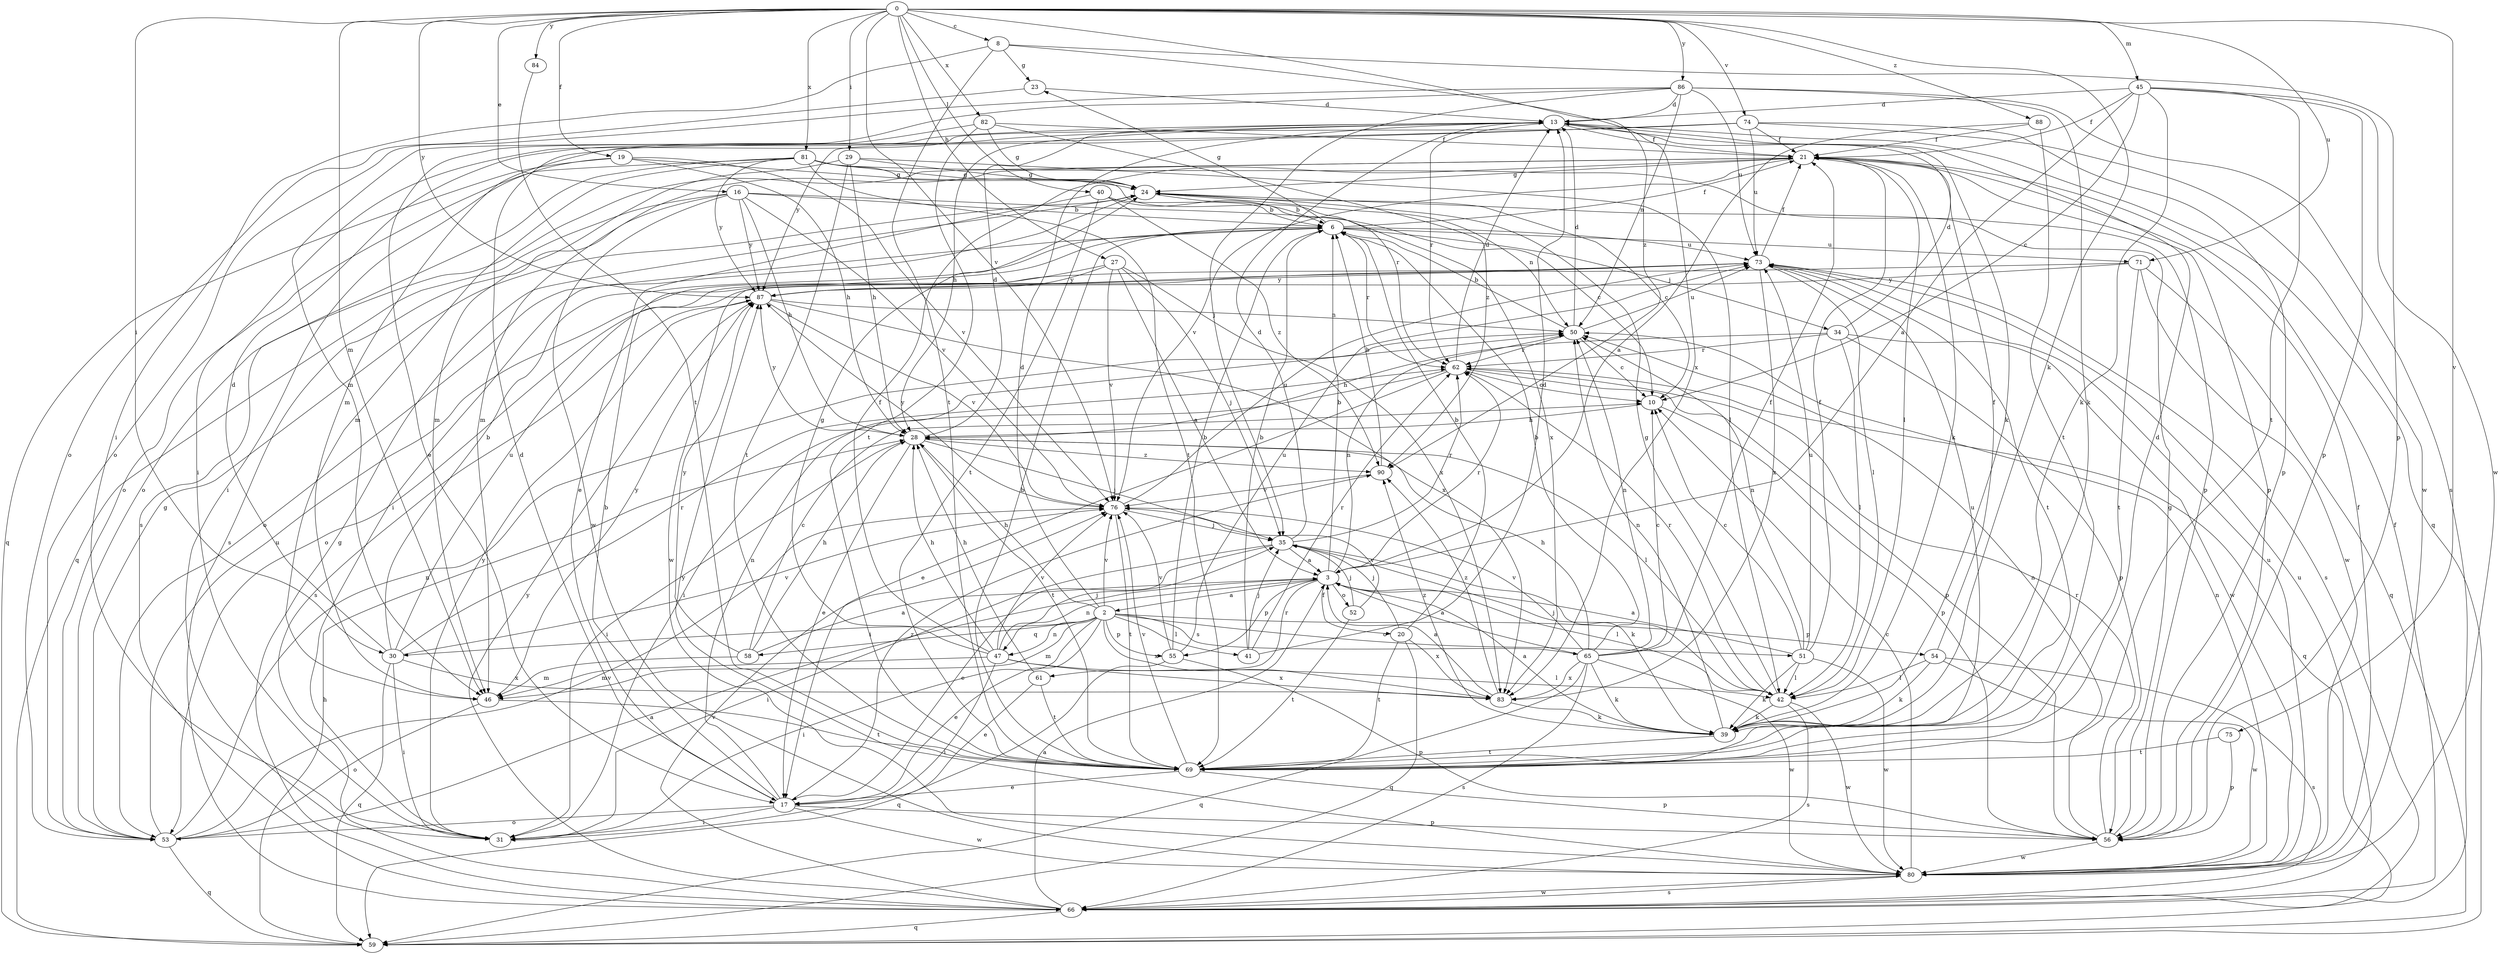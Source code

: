 strict digraph  {
0;
2;
3;
6;
8;
10;
13;
16;
17;
19;
20;
21;
23;
24;
27;
28;
29;
30;
31;
34;
35;
39;
40;
41;
42;
45;
46;
47;
50;
51;
52;
53;
54;
55;
56;
58;
59;
61;
62;
65;
66;
69;
71;
73;
74;
75;
76;
80;
81;
82;
83;
84;
86;
87;
88;
90;
0 -> 8  [label=c];
0 -> 16  [label=e];
0 -> 19  [label=f];
0 -> 27  [label=h];
0 -> 29  [label=i];
0 -> 30  [label=i];
0 -> 39  [label=k];
0 -> 40  [label=l];
0 -> 45  [label=m];
0 -> 46  [label=m];
0 -> 71  [label=u];
0 -> 74  [label=v];
0 -> 75  [label=v];
0 -> 76  [label=v];
0 -> 81  [label=x];
0 -> 82  [label=x];
0 -> 84  [label=y];
0 -> 86  [label=y];
0 -> 87  [label=y];
0 -> 88  [label=z];
0 -> 90  [label=z];
2 -> 13  [label=d];
2 -> 17  [label=e];
2 -> 28  [label=h];
2 -> 30  [label=i];
2 -> 31  [label=i];
2 -> 41  [label=l];
2 -> 46  [label=m];
2 -> 47  [label=n];
2 -> 51  [label=o];
2 -> 54  [label=p];
2 -> 55  [label=p];
2 -> 58  [label=q];
2 -> 65  [label=s];
2 -> 76  [label=v];
2 -> 83  [label=x];
3 -> 2  [label=a];
3 -> 6  [label=b];
3 -> 20  [label=f];
3 -> 42  [label=l];
3 -> 47  [label=n];
3 -> 50  [label=n];
3 -> 52  [label=o];
3 -> 55  [label=p];
3 -> 61  [label=r];
3 -> 62  [label=r];
6 -> 21  [label=f];
6 -> 23  [label=g];
6 -> 34  [label=j];
6 -> 53  [label=o];
6 -> 62  [label=r];
6 -> 71  [label=u];
6 -> 73  [label=u];
8 -> 23  [label=g];
8 -> 31  [label=i];
8 -> 56  [label=p];
8 -> 69  [label=t];
8 -> 83  [label=x];
10 -> 28  [label=h];
10 -> 56  [label=p];
13 -> 21  [label=f];
13 -> 28  [label=h];
13 -> 39  [label=k];
13 -> 59  [label=q];
13 -> 62  [label=r];
16 -> 6  [label=b];
16 -> 10  [label=c];
16 -> 28  [label=h];
16 -> 59  [label=q];
16 -> 66  [label=s];
16 -> 76  [label=v];
16 -> 80  [label=w];
16 -> 87  [label=y];
17 -> 6  [label=b];
17 -> 13  [label=d];
17 -> 31  [label=i];
17 -> 50  [label=n];
17 -> 53  [label=o];
17 -> 56  [label=p];
17 -> 80  [label=w];
17 -> 90  [label=z];
19 -> 24  [label=g];
19 -> 28  [label=h];
19 -> 31  [label=i];
19 -> 59  [label=q];
19 -> 76  [label=v];
20 -> 6  [label=b];
20 -> 35  [label=j];
20 -> 59  [label=q];
20 -> 69  [label=t];
20 -> 83  [label=x];
21 -> 24  [label=g];
21 -> 39  [label=k];
21 -> 42  [label=l];
21 -> 46  [label=m];
21 -> 53  [label=o];
21 -> 56  [label=p];
21 -> 76  [label=v];
23 -> 13  [label=d];
23 -> 53  [label=o];
24 -> 6  [label=b];
24 -> 10  [label=c];
24 -> 31  [label=i];
24 -> 50  [label=n];
27 -> 3  [label=a];
27 -> 35  [label=j];
27 -> 76  [label=v];
27 -> 80  [label=w];
27 -> 83  [label=x];
27 -> 87  [label=y];
28 -> 13  [label=d];
28 -> 17  [label=e];
28 -> 31  [label=i];
28 -> 35  [label=j];
28 -> 42  [label=l];
28 -> 69  [label=t];
28 -> 87  [label=y];
28 -> 90  [label=z];
29 -> 24  [label=g];
29 -> 28  [label=h];
29 -> 42  [label=l];
29 -> 46  [label=m];
29 -> 69  [label=t];
30 -> 6  [label=b];
30 -> 13  [label=d];
30 -> 31  [label=i];
30 -> 59  [label=q];
30 -> 62  [label=r];
30 -> 73  [label=u];
30 -> 76  [label=v];
30 -> 83  [label=x];
31 -> 87  [label=y];
34 -> 13  [label=d];
34 -> 28  [label=h];
34 -> 42  [label=l];
34 -> 56  [label=p];
34 -> 62  [label=r];
34 -> 80  [label=w];
35 -> 3  [label=a];
35 -> 13  [label=d];
35 -> 17  [label=e];
35 -> 31  [label=i];
35 -> 39  [label=k];
35 -> 62  [label=r];
39 -> 3  [label=a];
39 -> 50  [label=n];
39 -> 69  [label=t];
39 -> 90  [label=z];
40 -> 6  [label=b];
40 -> 17  [label=e];
40 -> 69  [label=t];
40 -> 83  [label=x];
40 -> 90  [label=z];
41 -> 6  [label=b];
41 -> 13  [label=d];
41 -> 35  [label=j];
41 -> 62  [label=r];
42 -> 24  [label=g];
42 -> 35  [label=j];
42 -> 39  [label=k];
42 -> 62  [label=r];
42 -> 66  [label=s];
42 -> 80  [label=w];
45 -> 3  [label=a];
45 -> 10  [label=c];
45 -> 13  [label=d];
45 -> 21  [label=f];
45 -> 39  [label=k];
45 -> 56  [label=p];
45 -> 69  [label=t];
45 -> 80  [label=w];
46 -> 53  [label=o];
46 -> 69  [label=t];
46 -> 87  [label=y];
47 -> 21  [label=f];
47 -> 24  [label=g];
47 -> 28  [label=h];
47 -> 31  [label=i];
47 -> 35  [label=j];
47 -> 42  [label=l];
47 -> 46  [label=m];
47 -> 76  [label=v];
47 -> 83  [label=x];
50 -> 6  [label=b];
50 -> 10  [label=c];
50 -> 13  [label=d];
50 -> 62  [label=r];
50 -> 73  [label=u];
51 -> 3  [label=a];
51 -> 10  [label=c];
51 -> 21  [label=f];
51 -> 39  [label=k];
51 -> 42  [label=l];
51 -> 50  [label=n];
51 -> 73  [label=u];
51 -> 80  [label=w];
52 -> 35  [label=j];
52 -> 69  [label=t];
52 -> 76  [label=v];
53 -> 3  [label=a];
53 -> 24  [label=g];
53 -> 50  [label=n];
53 -> 59  [label=q];
53 -> 73  [label=u];
53 -> 76  [label=v];
54 -> 21  [label=f];
54 -> 39  [label=k];
54 -> 42  [label=l];
54 -> 66  [label=s];
54 -> 80  [label=w];
55 -> 6  [label=b];
55 -> 56  [label=p];
55 -> 59  [label=q];
55 -> 73  [label=u];
55 -> 76  [label=v];
56 -> 24  [label=g];
56 -> 50  [label=n];
56 -> 62  [label=r];
56 -> 80  [label=w];
58 -> 3  [label=a];
58 -> 10  [label=c];
58 -> 28  [label=h];
58 -> 46  [label=m];
58 -> 87  [label=y];
59 -> 28  [label=h];
61 -> 17  [label=e];
61 -> 28  [label=h];
61 -> 69  [label=t];
62 -> 10  [label=c];
62 -> 13  [label=d];
62 -> 17  [label=e];
62 -> 31  [label=i];
62 -> 56  [label=p];
62 -> 59  [label=q];
65 -> 3  [label=a];
65 -> 6  [label=b];
65 -> 10  [label=c];
65 -> 21  [label=f];
65 -> 28  [label=h];
65 -> 39  [label=k];
65 -> 50  [label=n];
65 -> 59  [label=q];
65 -> 66  [label=s];
65 -> 76  [label=v];
65 -> 80  [label=w];
65 -> 83  [label=x];
66 -> 3  [label=a];
66 -> 21  [label=f];
66 -> 24  [label=g];
66 -> 59  [label=q];
66 -> 73  [label=u];
66 -> 76  [label=v];
66 -> 80  [label=w];
66 -> 87  [label=y];
69 -> 6  [label=b];
69 -> 13  [label=d];
69 -> 17  [label=e];
69 -> 56  [label=p];
69 -> 73  [label=u];
69 -> 76  [label=v];
71 -> 53  [label=o];
71 -> 59  [label=q];
71 -> 69  [label=t];
71 -> 80  [label=w];
71 -> 87  [label=y];
73 -> 21  [label=f];
73 -> 42  [label=l];
73 -> 66  [label=s];
73 -> 69  [label=t];
73 -> 83  [label=x];
73 -> 87  [label=y];
74 -> 21  [label=f];
74 -> 31  [label=i];
74 -> 46  [label=m];
74 -> 56  [label=p];
74 -> 73  [label=u];
74 -> 80  [label=w];
74 -> 87  [label=y];
75 -> 56  [label=p];
75 -> 69  [label=t];
76 -> 35  [label=j];
76 -> 69  [label=t];
76 -> 73  [label=u];
76 -> 87  [label=y];
80 -> 10  [label=c];
80 -> 21  [label=f];
80 -> 50  [label=n];
80 -> 66  [label=s];
80 -> 73  [label=u];
80 -> 87  [label=y];
81 -> 24  [label=g];
81 -> 46  [label=m];
81 -> 53  [label=o];
81 -> 56  [label=p];
81 -> 62  [label=r];
81 -> 66  [label=s];
81 -> 69  [label=t];
81 -> 87  [label=y];
82 -> 17  [label=e];
82 -> 21  [label=f];
82 -> 24  [label=g];
82 -> 69  [label=t];
82 -> 90  [label=z];
83 -> 3  [label=a];
83 -> 39  [label=k];
83 -> 90  [label=z];
84 -> 69  [label=t];
86 -> 13  [label=d];
86 -> 35  [label=j];
86 -> 39  [label=k];
86 -> 46  [label=m];
86 -> 50  [label=n];
86 -> 53  [label=o];
86 -> 66  [label=s];
86 -> 73  [label=u];
87 -> 50  [label=n];
87 -> 66  [label=s];
87 -> 76  [label=v];
87 -> 83  [label=x];
88 -> 3  [label=a];
88 -> 21  [label=f];
88 -> 69  [label=t];
90 -> 6  [label=b];
90 -> 76  [label=v];
}
